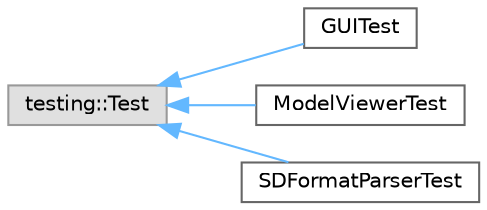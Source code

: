 digraph "Graphical Class Hierarchy"
{
 // LATEX_PDF_SIZE
  bgcolor="transparent";
  edge [fontname=Helvetica,fontsize=10,labelfontname=Helvetica,labelfontsize=10];
  node [fontname=Helvetica,fontsize=10,shape=box,height=0.2,width=0.4];
  rankdir="LR";
  Node0 [id="Node000000",label="testing::Test",height=0.2,width=0.4,color="grey60", fillcolor="#E0E0E0", style="filled",tooltip=" "];
  Node0 -> Node1 [id="edge6_Node000000_Node000001",dir="back",color="steelblue1",style="solid",tooltip=" "];
  Node1 [id="Node000001",label="GUITest",height=0.2,width=0.4,color="grey40", fillcolor="white", style="filled",URL="$classGUITest.html",tooltip="Unit test class for testing the GUI class."];
  Node0 -> Node2 [id="edge7_Node000000_Node000002",dir="back",color="steelblue1",style="solid",tooltip=" "];
  Node2 [id="Node000002",label="ModelViewerTest",height=0.2,width=0.4,color="grey40", fillcolor="white", style="filled",URL="$classModelViewerTest.html",tooltip="Unit test class for testing the Model Viewer class."];
  Node0 -> Node3 [id="edge8_Node000000_Node000003",dir="back",color="steelblue1",style="solid",tooltip=" "];
  Node3 [id="Node000003",label="SDFormatParserTest",height=0.2,width=0.4,color="grey40", fillcolor="white", style="filled",URL="$classSDFormatParserTest.html",tooltip="Unit test class for testing the SDFormatParser class."];
}
